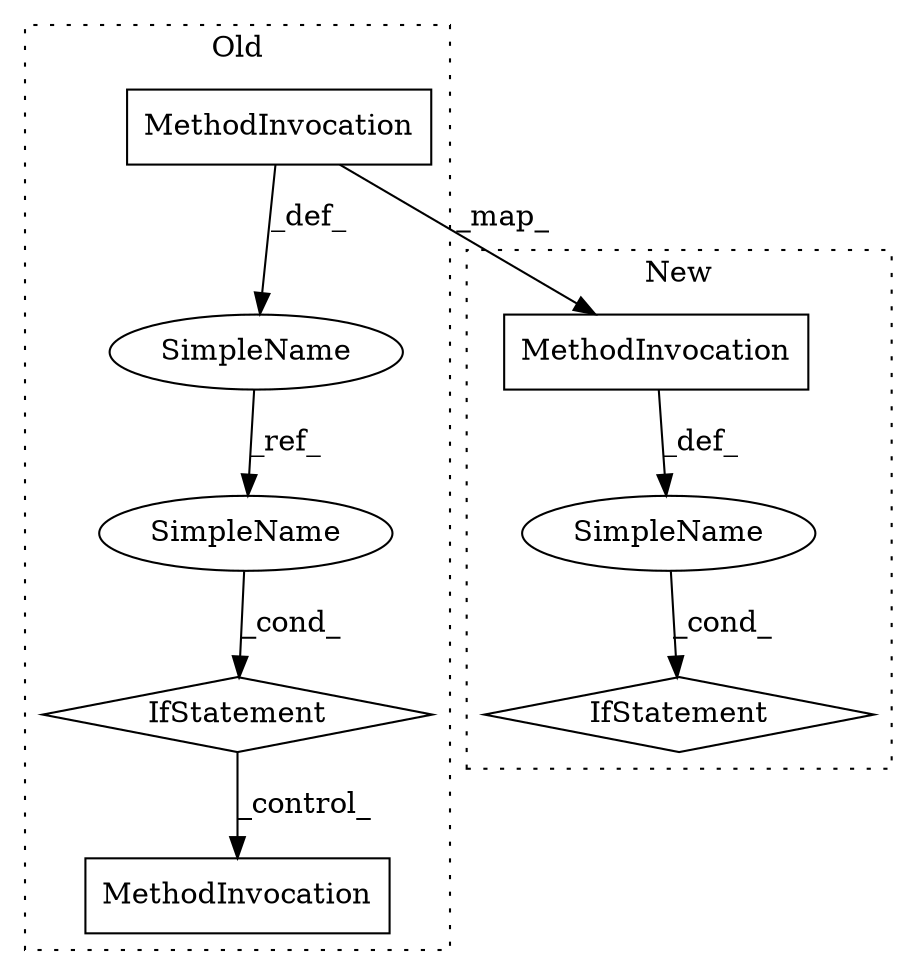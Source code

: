 digraph G {
subgraph cluster0 {
1 [label="IfStatement" a="25" s="2454,2462" l="4,2" shape="diamond"];
4 [label="MethodInvocation" a="32" s="2480" l="6" shape="box"];
5 [label="MethodInvocation" a="32" s="2157" l="14" shape="box"];
6 [label="SimpleName" a="42" s="2458" l="4" shape="ellipse"];
7 [label="SimpleName" a="42" s="2141" l="4" shape="ellipse"];
label = "Old";
style="dotted";
}
subgraph cluster1 {
2 [label="IfStatement" a="25" s="2177" l="3" shape="diamond"];
3 [label="MethodInvocation" a="32" s="2163" l="14" shape="box"];
8 [label="SimpleName" a="42" s="" l="" shape="ellipse"];
label = "New";
style="dotted";
}
1 -> 4 [label="_control_"];
3 -> 8 [label="_def_"];
5 -> 3 [label="_map_"];
5 -> 7 [label="_def_"];
6 -> 1 [label="_cond_"];
7 -> 6 [label="_ref_"];
8 -> 2 [label="_cond_"];
}